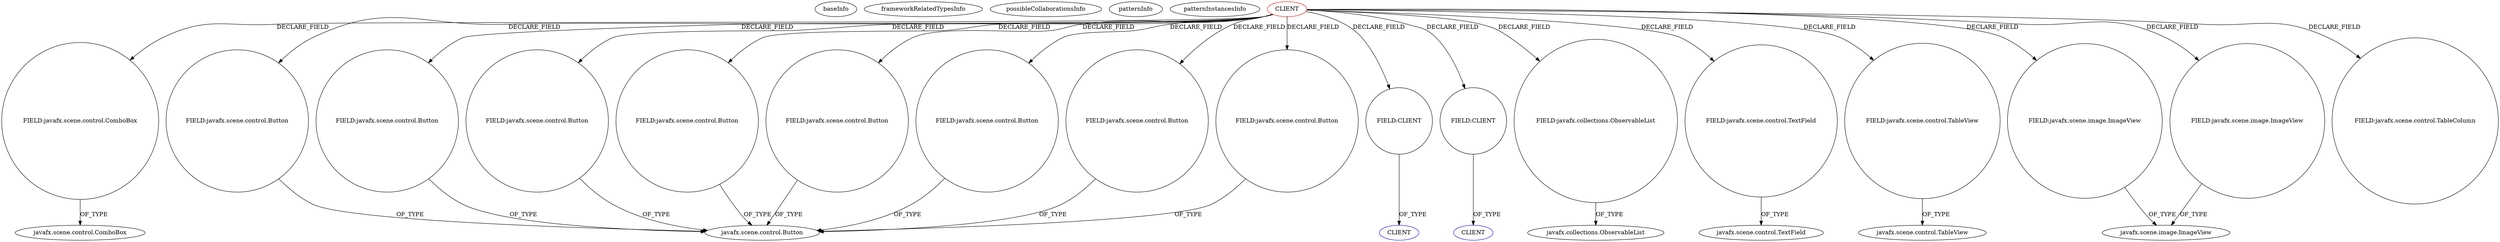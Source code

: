 digraph {
baseInfo[graphId=658,category="pattern",isAnonymous=false,possibleRelation=false]
frameworkRelatedTypesInfo[]
possibleCollaborationsInfo[]
patternInfo[frequency=2.0,patternRootClient=0]
patternInstancesInfo[0="hock323-eventManager~/hock323-eventManager/EventManager-master/src/eventManager/controller/pokerTournament/TournamentController.java~TournamentController~3009",1="amonker-Trans~/amonker-Trans/Trans-master/src/cn/jingyun/trans/MainPane.java~MainPane~1847"]
24[label="FIELD:javafx.scene.control.ComboBox",vertexType="FIELD_DECLARATION",isFrameworkType=false,shape=circle]
0[label="CLIENT",vertexType="ROOT_CLIENT_CLASS_DECLARATION",isFrameworkType=false,color=red]
8[label="FIELD:javafx.scene.control.Button",vertexType="FIELD_DECLARATION",isFrameworkType=false,shape=circle]
16[label="FIELD:javafx.scene.control.Button",vertexType="FIELD_DECLARATION",isFrameworkType=false,shape=circle]
18[label="FIELD:javafx.scene.control.Button",vertexType="FIELD_DECLARATION",isFrameworkType=false,shape=circle]
10[label="FIELD:javafx.scene.control.Button",vertexType="FIELD_DECLARATION",isFrameworkType=false,shape=circle]
20[label="FIELD:javafx.scene.control.Button",vertexType="FIELD_DECLARATION",isFrameworkType=false,shape=circle]
12[label="FIELD:javafx.scene.control.Button",vertexType="FIELD_DECLARATION",isFrameworkType=false,shape=circle]
22[label="FIELD:javafx.scene.control.Button",vertexType="FIELD_DECLARATION",isFrameworkType=false,shape=circle]
14[label="FIELD:javafx.scene.control.Button",vertexType="FIELD_DECLARATION",isFrameworkType=false,shape=circle]
39[label="FIELD:CLIENT",vertexType="FIELD_DECLARATION",isFrameworkType=false,shape=circle]
34[label="FIELD:CLIENT",vertexType="FIELD_DECLARATION",isFrameworkType=false,shape=circle]
32[label="FIELD:javafx.collections.ObservableList",vertexType="FIELD_DECLARATION",isFrameworkType=false,shape=circle]
33[label="javafx.collections.ObservableList",vertexType="FRAMEWORK_INTERFACE_TYPE",isFrameworkType=false]
9[label="javafx.scene.control.Button",vertexType="FRAMEWORK_CLASS_TYPE",isFrameworkType=false]
25[label="javafx.scene.control.ComboBox",vertexType="FRAMEWORK_CLASS_TYPE",isFrameworkType=false]
54[label="FIELD:javafx.scene.control.TextField",vertexType="FIELD_DECLARATION",isFrameworkType=false,shape=circle]
40[label="CLIENT",vertexType="REFERENCE_CLIENT_CLASS_DECLARATION",isFrameworkType=false,color=blue]
35[label="CLIENT",vertexType="REFERENCE_CLIENT_CLASS_DECLARATION",isFrameworkType=false,color=blue]
55[label="javafx.scene.control.TextField",vertexType="FRAMEWORK_CLASS_TYPE",isFrameworkType=false]
44[label="FIELD:javafx.scene.control.TableView",vertexType="FIELD_DECLARATION",isFrameworkType=false,shape=circle]
45[label="javafx.scene.control.TableView",vertexType="FRAMEWORK_CLASS_TYPE",isFrameworkType=false]
28[label="FIELD:javafx.scene.image.ImageView",vertexType="FIELD_DECLARATION",isFrameworkType=false,shape=circle]
29[label="javafx.scene.image.ImageView",vertexType="FRAMEWORK_CLASS_TYPE",isFrameworkType=false]
30[label="FIELD:javafx.scene.image.ImageView",vertexType="FIELD_DECLARATION",isFrameworkType=false,shape=circle]
50[label="FIELD:javafx.scene.control.TableColumn",vertexType="FIELD_DECLARATION",isFrameworkType=false,shape=circle]
0->24[label="DECLARE_FIELD"]
20->9[label="OF_TYPE"]
8->9[label="OF_TYPE"]
0->18[label="DECLARE_FIELD"]
0->8[label="DECLARE_FIELD"]
0->12[label="DECLARE_FIELD"]
14->9[label="OF_TYPE"]
54->55[label="OF_TYPE"]
24->25[label="OF_TYPE"]
0->50[label="DECLARE_FIELD"]
18->9[label="OF_TYPE"]
30->29[label="OF_TYPE"]
0->10[label="DECLARE_FIELD"]
0->30[label="DECLARE_FIELD"]
44->45[label="OF_TYPE"]
10->9[label="OF_TYPE"]
0->20[label="DECLARE_FIELD"]
0->39[label="DECLARE_FIELD"]
32->33[label="OF_TYPE"]
0->22[label="DECLARE_FIELD"]
28->29[label="OF_TYPE"]
12->9[label="OF_TYPE"]
0->14[label="DECLARE_FIELD"]
22->9[label="OF_TYPE"]
39->40[label="OF_TYPE"]
0->54[label="DECLARE_FIELD"]
34->35[label="OF_TYPE"]
0->34[label="DECLARE_FIELD"]
16->9[label="OF_TYPE"]
0->16[label="DECLARE_FIELD"]
0->44[label="DECLARE_FIELD"]
0->32[label="DECLARE_FIELD"]
0->28[label="DECLARE_FIELD"]
}
